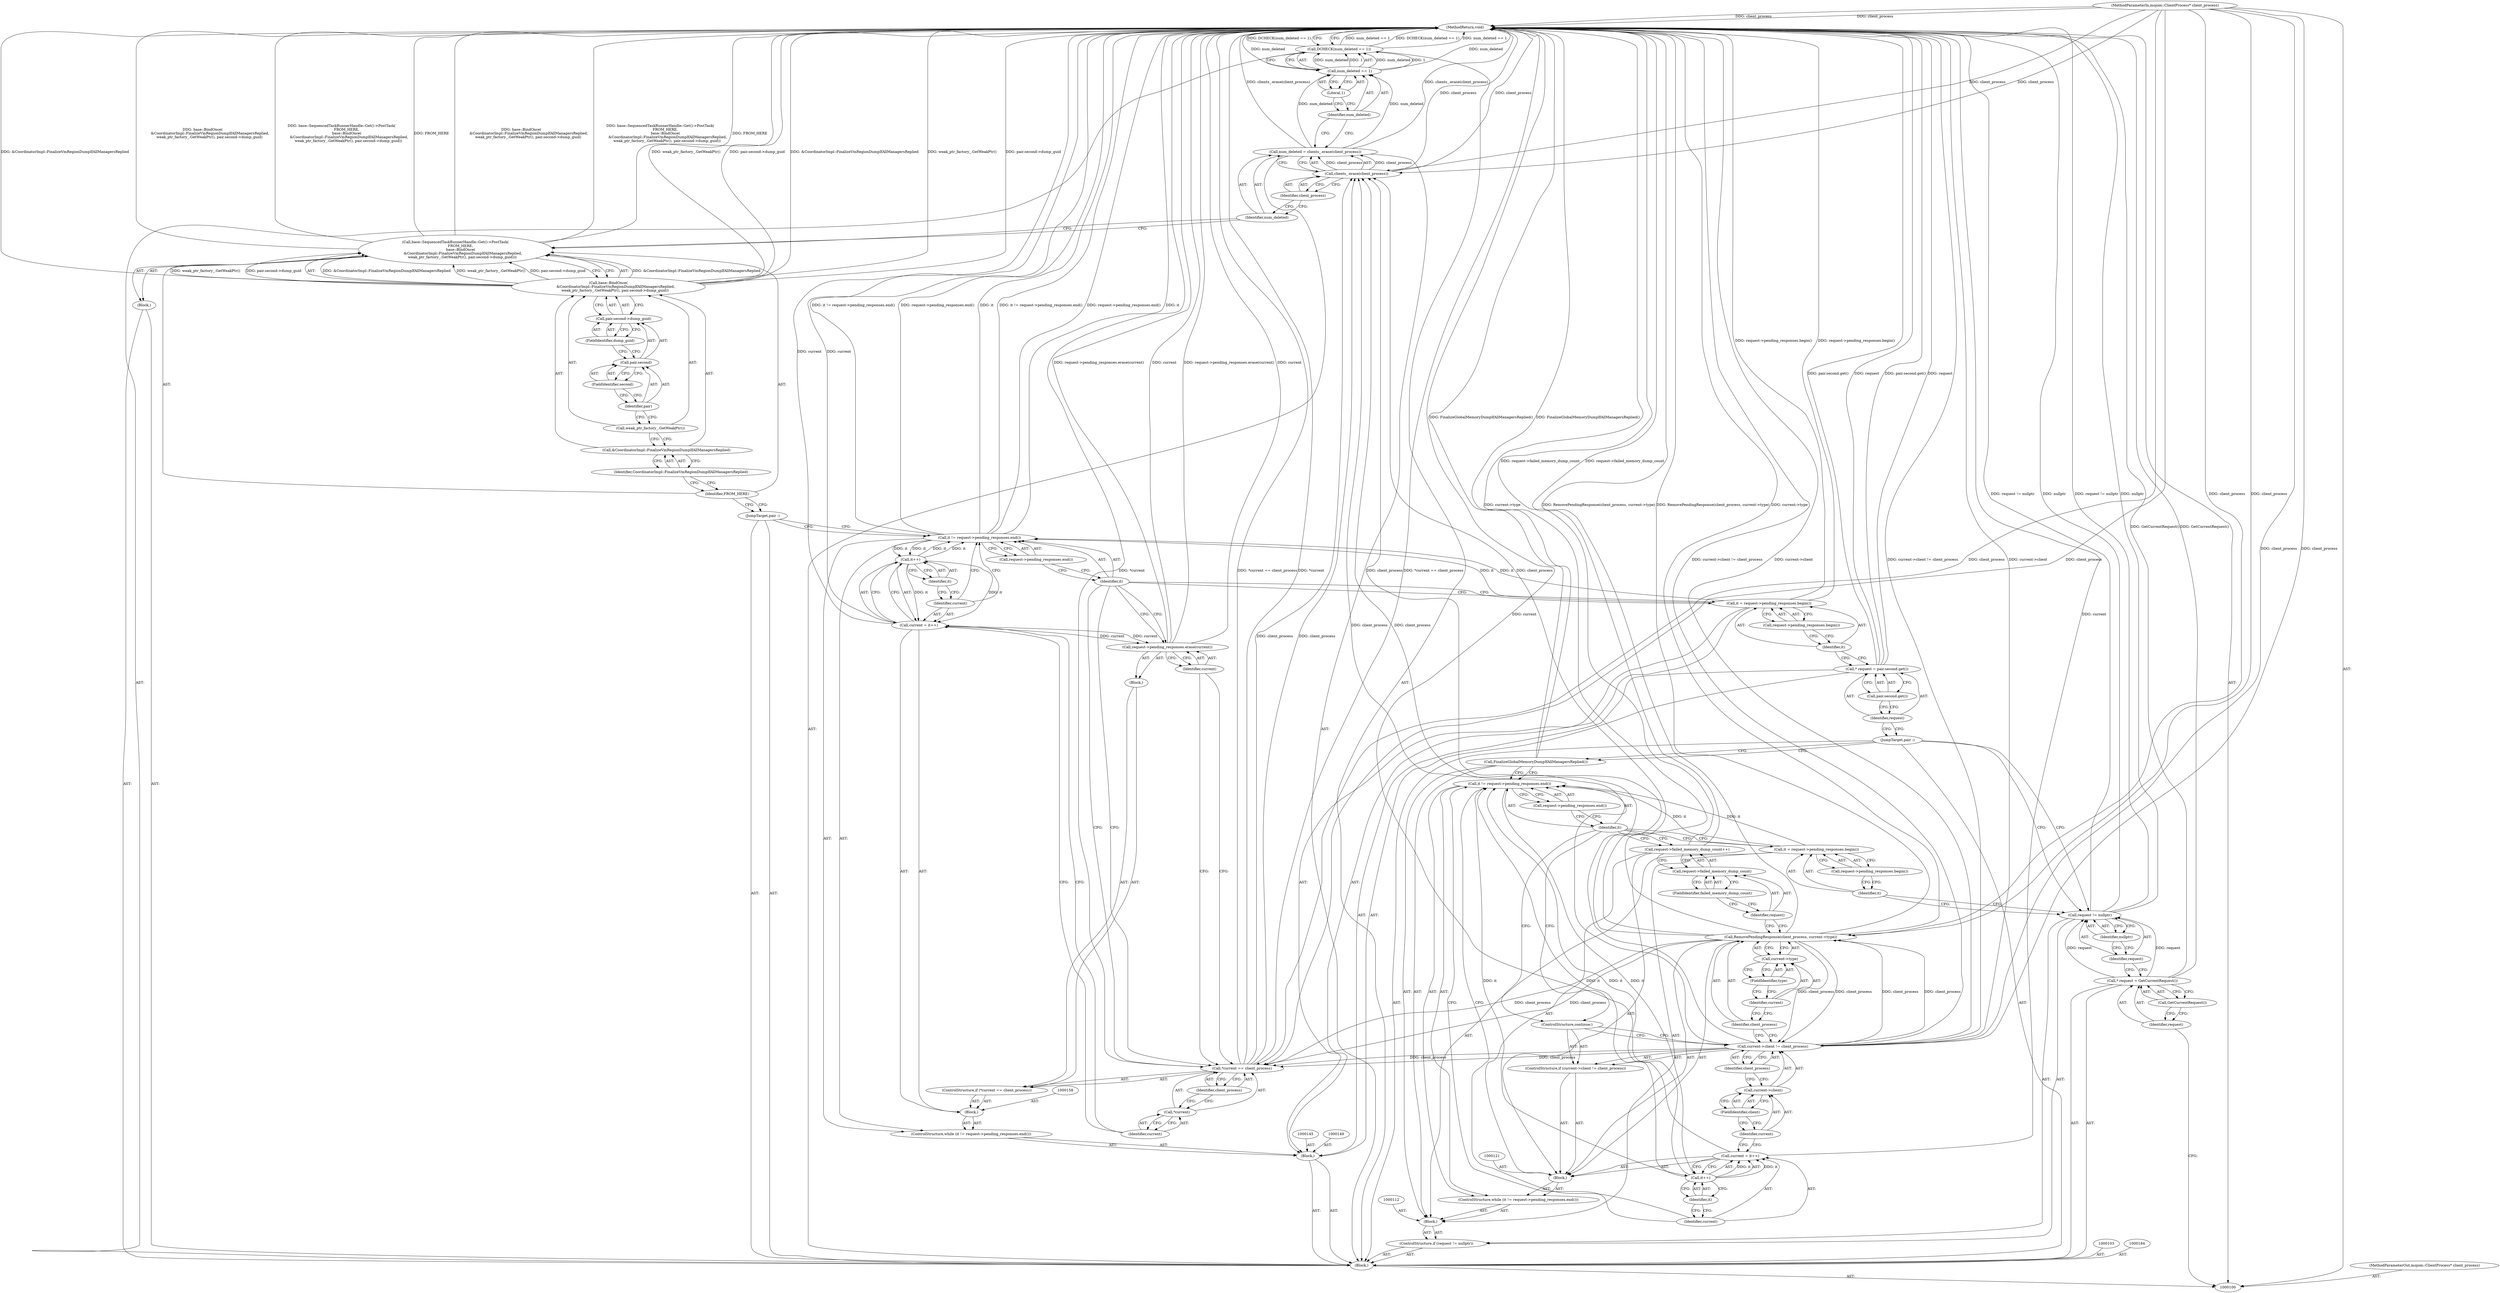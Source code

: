 digraph "0_Chrome_fa76a9f7ef6a028f83f97c181b150ecfd2b13be1_4" {
"1000193" [label="(MethodReturn,void)"];
"1000134" [label="(Identifier,client_process)"];
"1000135" [label="(Call,current->type)"];
"1000136" [label="(Identifier,current)"];
"1000137" [label="(FieldIdentifier,type)"];
"1000133" [label="(Call,RemovePendingResponse(client_process, current->type))"];
"1000141" [label="(FieldIdentifier,failed_memory_dump_count)"];
"1000138" [label="(Call,request->failed_memory_dump_count++)"];
"1000139" [label="(Call,request->failed_memory_dump_count)"];
"1000140" [label="(Identifier,request)"];
"1000142" [label="(Call,FinalizeGlobalMemoryDumpIfAllManagersReplied())"];
"1000143" [label="(JumpTarget,pair :)"];
"1000146" [label="(Call,* request = pair.second.get())"];
"1000147" [label="(Identifier,request)"];
"1000148" [label="(Call,pair.second.get())"];
"1000152" [label="(Call,request->pending_responses.begin())"];
"1000144" [label="(Block,)"];
"1000150" [label="(Call,it = request->pending_responses.begin())"];
"1000151" [label="(Identifier,it)"];
"1000154" [label="(Call,it != request->pending_responses.end())"];
"1000155" [label="(Identifier,it)"];
"1000156" [label="(Call,request->pending_responses.end())"];
"1000153" [label="(ControlStructure,while (it != request->pending_responses.end()))"];
"1000101" [label="(MethodParameterIn,mojom::ClientProcess* client_process)"];
"1000287" [label="(MethodParameterOut,mojom::ClientProcess* client_process)"];
"1000102" [label="(Block,)"];
"1000159" [label="(Call,current = it++)"];
"1000160" [label="(Identifier,current)"];
"1000161" [label="(Call,it++)"];
"1000162" [label="(Identifier,it)"];
"1000157" [label="(Block,)"];
"1000164" [label="(Call,*current == client_process)"];
"1000165" [label="(Call,*current)"];
"1000166" [label="(Identifier,current)"];
"1000167" [label="(Identifier,client_process)"];
"1000168" [label="(Block,)"];
"1000163" [label="(ControlStructure,if (*current == client_process))"];
"1000170" [label="(Identifier,current)"];
"1000169" [label="(Call,request->pending_responses.erase(current))"];
"1000171" [label="(JumpTarget,pair :)"];
"1000172" [label="(Block,)"];
"1000173" [label="(Call,base::SequencedTaskRunnerHandle::Get()->PostTask(\n         FROM_HERE,\n         base::BindOnce(\n             &CoordinatorImpl::FinalizeVmRegionDumpIfAllManagersReplied,\n            weak_ptr_factory_.GetWeakPtr(), pair.second->dump_guid)))"];
"1000174" [label="(Identifier,FROM_HERE)"];
"1000104" [label="(Call,* request = GetCurrentRequest())"];
"1000105" [label="(Identifier,request)"];
"1000106" [label="(Call,GetCurrentRequest())"];
"1000175" [label="(Call,base::BindOnce(\n             &CoordinatorImpl::FinalizeVmRegionDumpIfAllManagersReplied,\n            weak_ptr_factory_.GetWeakPtr(), pair.second->dump_guid))"];
"1000176" [label="(Call,&CoordinatorImpl::FinalizeVmRegionDumpIfAllManagersReplied)"];
"1000177" [label="(Identifier,CoordinatorImpl::FinalizeVmRegionDumpIfAllManagersReplied)"];
"1000178" [label="(Call,weak_ptr_factory_.GetWeakPtr())"];
"1000179" [label="(Call,pair.second->dump_guid)"];
"1000180" [label="(Call,pair.second)"];
"1000181" [label="(Identifier,pair)"];
"1000182" [label="(FieldIdentifier,second)"];
"1000183" [label="(FieldIdentifier,dump_guid)"];
"1000185" [label="(Call,num_deleted = clients_.erase(client_process))"];
"1000186" [label="(Identifier,num_deleted)"];
"1000187" [label="(Call,clients_.erase(client_process))"];
"1000188" [label="(Identifier,client_process)"];
"1000189" [label="(Call,DCHECK(num_deleted == 1))"];
"1000192" [label="(Literal,1)"];
"1000190" [label="(Call,num_deleted == 1)"];
"1000191" [label="(Identifier,num_deleted)"];
"1000110" [label="(Identifier,nullptr)"];
"1000107" [label="(ControlStructure,if (request != nullptr))"];
"1000108" [label="(Call,request != nullptr)"];
"1000109" [label="(Identifier,request)"];
"1000115" [label="(Call,request->pending_responses.begin())"];
"1000111" [label="(Block,)"];
"1000113" [label="(Call,it = request->pending_responses.begin())"];
"1000114" [label="(Identifier,it)"];
"1000117" [label="(Call,it != request->pending_responses.end())"];
"1000118" [label="(Identifier,it)"];
"1000119" [label="(Call,request->pending_responses.end())"];
"1000116" [label="(ControlStructure,while (it != request->pending_responses.end()))"];
"1000120" [label="(Block,)"];
"1000122" [label="(Call,current = it++)"];
"1000123" [label="(Identifier,current)"];
"1000124" [label="(Call,it++)"];
"1000125" [label="(Identifier,it)"];
"1000127" [label="(Call,current->client != client_process)"];
"1000128" [label="(Call,current->client)"];
"1000129" [label="(Identifier,current)"];
"1000130" [label="(FieldIdentifier,client)"];
"1000131" [label="(Identifier,client_process)"];
"1000126" [label="(ControlStructure,if (current->client != client_process))"];
"1000132" [label="(ControlStructure,continue;)"];
"1000193" -> "1000100"  [label="AST: "];
"1000193" -> "1000189"  [label="CFG: "];
"1000164" -> "1000193"  [label="DDG: *current == client_process"];
"1000164" -> "1000193"  [label="DDG: *current"];
"1000108" -> "1000193"  [label="DDG: request != nullptr"];
"1000108" -> "1000193"  [label="DDG: nullptr"];
"1000150" -> "1000193"  [label="DDG: request->pending_responses.begin()"];
"1000154" -> "1000193"  [label="DDG: it"];
"1000154" -> "1000193"  [label="DDG: it != request->pending_responses.end()"];
"1000154" -> "1000193"  [label="DDG: request->pending_responses.end()"];
"1000190" -> "1000193"  [label="DDG: num_deleted"];
"1000127" -> "1000193"  [label="DDG: current->client != client_process"];
"1000127" -> "1000193"  [label="DDG: current->client"];
"1000133" -> "1000193"  [label="DDG: RemovePendingResponse(client_process, current->type)"];
"1000133" -> "1000193"  [label="DDG: current->type"];
"1000187" -> "1000193"  [label="DDG: client_process"];
"1000175" -> "1000193"  [label="DDG: weak_ptr_factory_.GetWeakPtr()"];
"1000175" -> "1000193"  [label="DDG: pair.second->dump_guid"];
"1000175" -> "1000193"  [label="DDG: &CoordinatorImpl::FinalizeVmRegionDumpIfAllManagersReplied"];
"1000185" -> "1000193"  [label="DDG: clients_.erase(client_process)"];
"1000142" -> "1000193"  [label="DDG: FinalizeGlobalMemoryDumpIfAllManagersReplied()"];
"1000169" -> "1000193"  [label="DDG: request->pending_responses.erase(current)"];
"1000169" -> "1000193"  [label="DDG: current"];
"1000189" -> "1000193"  [label="DDG: num_deleted == 1"];
"1000189" -> "1000193"  [label="DDG: DCHECK(num_deleted == 1)"];
"1000159" -> "1000193"  [label="DDG: current"];
"1000122" -> "1000193"  [label="DDG: current"];
"1000138" -> "1000193"  [label="DDG: request->failed_memory_dump_count"];
"1000146" -> "1000193"  [label="DDG: pair.second.get()"];
"1000146" -> "1000193"  [label="DDG: request"];
"1000101" -> "1000193"  [label="DDG: client_process"];
"1000173" -> "1000193"  [label="DDG: base::SequencedTaskRunnerHandle::Get()->PostTask(\n         FROM_HERE,\n         base::BindOnce(\n             &CoordinatorImpl::FinalizeVmRegionDumpIfAllManagersReplied,\n            weak_ptr_factory_.GetWeakPtr(), pair.second->dump_guid))"];
"1000173" -> "1000193"  [label="DDG: FROM_HERE"];
"1000173" -> "1000193"  [label="DDG: base::BindOnce(\n             &CoordinatorImpl::FinalizeVmRegionDumpIfAllManagersReplied,\n            weak_ptr_factory_.GetWeakPtr(), pair.second->dump_guid)"];
"1000104" -> "1000193"  [label="DDG: GetCurrentRequest()"];
"1000134" -> "1000133"  [label="AST: "];
"1000134" -> "1000127"  [label="CFG: "];
"1000136" -> "1000134"  [label="CFG: "];
"1000135" -> "1000133"  [label="AST: "];
"1000135" -> "1000137"  [label="CFG: "];
"1000136" -> "1000135"  [label="AST: "];
"1000137" -> "1000135"  [label="AST: "];
"1000133" -> "1000135"  [label="CFG: "];
"1000136" -> "1000135"  [label="AST: "];
"1000136" -> "1000134"  [label="CFG: "];
"1000137" -> "1000136"  [label="CFG: "];
"1000137" -> "1000135"  [label="AST: "];
"1000137" -> "1000136"  [label="CFG: "];
"1000135" -> "1000137"  [label="CFG: "];
"1000133" -> "1000120"  [label="AST: "];
"1000133" -> "1000135"  [label="CFG: "];
"1000134" -> "1000133"  [label="AST: "];
"1000135" -> "1000133"  [label="AST: "];
"1000140" -> "1000133"  [label="CFG: "];
"1000133" -> "1000193"  [label="DDG: RemovePendingResponse(client_process, current->type)"];
"1000133" -> "1000193"  [label="DDG: current->type"];
"1000133" -> "1000127"  [label="DDG: client_process"];
"1000127" -> "1000133"  [label="DDG: client_process"];
"1000101" -> "1000133"  [label="DDG: client_process"];
"1000133" -> "1000164"  [label="DDG: client_process"];
"1000133" -> "1000187"  [label="DDG: client_process"];
"1000141" -> "1000139"  [label="AST: "];
"1000141" -> "1000140"  [label="CFG: "];
"1000139" -> "1000141"  [label="CFG: "];
"1000138" -> "1000120"  [label="AST: "];
"1000138" -> "1000139"  [label="CFG: "];
"1000139" -> "1000138"  [label="AST: "];
"1000118" -> "1000138"  [label="CFG: "];
"1000138" -> "1000193"  [label="DDG: request->failed_memory_dump_count"];
"1000139" -> "1000138"  [label="AST: "];
"1000139" -> "1000141"  [label="CFG: "];
"1000140" -> "1000139"  [label="AST: "];
"1000141" -> "1000139"  [label="AST: "];
"1000138" -> "1000139"  [label="CFG: "];
"1000140" -> "1000139"  [label="AST: "];
"1000140" -> "1000133"  [label="CFG: "];
"1000141" -> "1000140"  [label="CFG: "];
"1000142" -> "1000111"  [label="AST: "];
"1000142" -> "1000117"  [label="CFG: "];
"1000143" -> "1000142"  [label="CFG: "];
"1000142" -> "1000193"  [label="DDG: FinalizeGlobalMemoryDumpIfAllManagersReplied()"];
"1000143" -> "1000102"  [label="AST: "];
"1000143" -> "1000142"  [label="CFG: "];
"1000143" -> "1000108"  [label="CFG: "];
"1000147" -> "1000143"  [label="CFG: "];
"1000146" -> "1000144"  [label="AST: "];
"1000146" -> "1000148"  [label="CFG: "];
"1000147" -> "1000146"  [label="AST: "];
"1000148" -> "1000146"  [label="AST: "];
"1000151" -> "1000146"  [label="CFG: "];
"1000146" -> "1000193"  [label="DDG: pair.second.get()"];
"1000146" -> "1000193"  [label="DDG: request"];
"1000147" -> "1000146"  [label="AST: "];
"1000147" -> "1000143"  [label="CFG: "];
"1000148" -> "1000147"  [label="CFG: "];
"1000148" -> "1000146"  [label="AST: "];
"1000148" -> "1000147"  [label="CFG: "];
"1000146" -> "1000148"  [label="CFG: "];
"1000152" -> "1000150"  [label="AST: "];
"1000152" -> "1000151"  [label="CFG: "];
"1000150" -> "1000152"  [label="CFG: "];
"1000144" -> "1000102"  [label="AST: "];
"1000145" -> "1000144"  [label="AST: "];
"1000146" -> "1000144"  [label="AST: "];
"1000149" -> "1000144"  [label="AST: "];
"1000150" -> "1000144"  [label="AST: "];
"1000153" -> "1000144"  [label="AST: "];
"1000150" -> "1000144"  [label="AST: "];
"1000150" -> "1000152"  [label="CFG: "];
"1000151" -> "1000150"  [label="AST: "];
"1000152" -> "1000150"  [label="AST: "];
"1000155" -> "1000150"  [label="CFG: "];
"1000150" -> "1000193"  [label="DDG: request->pending_responses.begin()"];
"1000150" -> "1000154"  [label="DDG: it"];
"1000151" -> "1000150"  [label="AST: "];
"1000151" -> "1000146"  [label="CFG: "];
"1000152" -> "1000151"  [label="CFG: "];
"1000154" -> "1000153"  [label="AST: "];
"1000154" -> "1000156"  [label="CFG: "];
"1000155" -> "1000154"  [label="AST: "];
"1000156" -> "1000154"  [label="AST: "];
"1000160" -> "1000154"  [label="CFG: "];
"1000171" -> "1000154"  [label="CFG: "];
"1000154" -> "1000193"  [label="DDG: it"];
"1000154" -> "1000193"  [label="DDG: it != request->pending_responses.end()"];
"1000154" -> "1000193"  [label="DDG: request->pending_responses.end()"];
"1000150" -> "1000154"  [label="DDG: it"];
"1000161" -> "1000154"  [label="DDG: it"];
"1000154" -> "1000161"  [label="DDG: it"];
"1000155" -> "1000154"  [label="AST: "];
"1000155" -> "1000169"  [label="CFG: "];
"1000155" -> "1000164"  [label="CFG: "];
"1000155" -> "1000150"  [label="CFG: "];
"1000156" -> "1000155"  [label="CFG: "];
"1000156" -> "1000154"  [label="AST: "];
"1000156" -> "1000155"  [label="CFG: "];
"1000154" -> "1000156"  [label="CFG: "];
"1000153" -> "1000144"  [label="AST: "];
"1000154" -> "1000153"  [label="AST: "];
"1000157" -> "1000153"  [label="AST: "];
"1000101" -> "1000100"  [label="AST: "];
"1000101" -> "1000193"  [label="DDG: client_process"];
"1000101" -> "1000127"  [label="DDG: client_process"];
"1000101" -> "1000133"  [label="DDG: client_process"];
"1000101" -> "1000164"  [label="DDG: client_process"];
"1000101" -> "1000187"  [label="DDG: client_process"];
"1000287" -> "1000100"  [label="AST: "];
"1000102" -> "1000100"  [label="AST: "];
"1000103" -> "1000102"  [label="AST: "];
"1000104" -> "1000102"  [label="AST: "];
"1000107" -> "1000102"  [label="AST: "];
"1000143" -> "1000102"  [label="AST: "];
"1000144" -> "1000102"  [label="AST: "];
"1000171" -> "1000102"  [label="AST: "];
"1000172" -> "1000102"  [label="AST: "];
"1000184" -> "1000102"  [label="AST: "];
"1000185" -> "1000102"  [label="AST: "];
"1000189" -> "1000102"  [label="AST: "];
"1000159" -> "1000157"  [label="AST: "];
"1000159" -> "1000161"  [label="CFG: "];
"1000160" -> "1000159"  [label="AST: "];
"1000161" -> "1000159"  [label="AST: "];
"1000166" -> "1000159"  [label="CFG: "];
"1000159" -> "1000193"  [label="DDG: current"];
"1000161" -> "1000159"  [label="DDG: it"];
"1000159" -> "1000169"  [label="DDG: current"];
"1000160" -> "1000159"  [label="AST: "];
"1000160" -> "1000154"  [label="CFG: "];
"1000162" -> "1000160"  [label="CFG: "];
"1000161" -> "1000159"  [label="AST: "];
"1000161" -> "1000162"  [label="CFG: "];
"1000162" -> "1000161"  [label="AST: "];
"1000159" -> "1000161"  [label="CFG: "];
"1000161" -> "1000154"  [label="DDG: it"];
"1000161" -> "1000159"  [label="DDG: it"];
"1000154" -> "1000161"  [label="DDG: it"];
"1000162" -> "1000161"  [label="AST: "];
"1000162" -> "1000160"  [label="CFG: "];
"1000161" -> "1000162"  [label="CFG: "];
"1000157" -> "1000153"  [label="AST: "];
"1000158" -> "1000157"  [label="AST: "];
"1000159" -> "1000157"  [label="AST: "];
"1000163" -> "1000157"  [label="AST: "];
"1000164" -> "1000163"  [label="AST: "];
"1000164" -> "1000167"  [label="CFG: "];
"1000165" -> "1000164"  [label="AST: "];
"1000167" -> "1000164"  [label="AST: "];
"1000155" -> "1000164"  [label="CFG: "];
"1000170" -> "1000164"  [label="CFG: "];
"1000164" -> "1000193"  [label="DDG: *current == client_process"];
"1000164" -> "1000193"  [label="DDG: *current"];
"1000127" -> "1000164"  [label="DDG: client_process"];
"1000133" -> "1000164"  [label="DDG: client_process"];
"1000101" -> "1000164"  [label="DDG: client_process"];
"1000164" -> "1000187"  [label="DDG: client_process"];
"1000165" -> "1000164"  [label="AST: "];
"1000165" -> "1000166"  [label="CFG: "];
"1000166" -> "1000165"  [label="AST: "];
"1000167" -> "1000165"  [label="CFG: "];
"1000166" -> "1000165"  [label="AST: "];
"1000166" -> "1000159"  [label="CFG: "];
"1000165" -> "1000166"  [label="CFG: "];
"1000167" -> "1000164"  [label="AST: "];
"1000167" -> "1000165"  [label="CFG: "];
"1000164" -> "1000167"  [label="CFG: "];
"1000168" -> "1000163"  [label="AST: "];
"1000169" -> "1000168"  [label="AST: "];
"1000163" -> "1000157"  [label="AST: "];
"1000164" -> "1000163"  [label="AST: "];
"1000168" -> "1000163"  [label="AST: "];
"1000170" -> "1000169"  [label="AST: "];
"1000170" -> "1000164"  [label="CFG: "];
"1000169" -> "1000170"  [label="CFG: "];
"1000169" -> "1000168"  [label="AST: "];
"1000169" -> "1000170"  [label="CFG: "];
"1000170" -> "1000169"  [label="AST: "];
"1000155" -> "1000169"  [label="CFG: "];
"1000169" -> "1000193"  [label="DDG: request->pending_responses.erase(current)"];
"1000169" -> "1000193"  [label="DDG: current"];
"1000159" -> "1000169"  [label="DDG: current"];
"1000171" -> "1000102"  [label="AST: "];
"1000171" -> "1000154"  [label="CFG: "];
"1000174" -> "1000171"  [label="CFG: "];
"1000172" -> "1000102"  [label="AST: "];
"1000173" -> "1000172"  [label="AST: "];
"1000173" -> "1000172"  [label="AST: "];
"1000173" -> "1000175"  [label="CFG: "];
"1000174" -> "1000173"  [label="AST: "];
"1000175" -> "1000173"  [label="AST: "];
"1000186" -> "1000173"  [label="CFG: "];
"1000173" -> "1000193"  [label="DDG: base::SequencedTaskRunnerHandle::Get()->PostTask(\n         FROM_HERE,\n         base::BindOnce(\n             &CoordinatorImpl::FinalizeVmRegionDumpIfAllManagersReplied,\n            weak_ptr_factory_.GetWeakPtr(), pair.second->dump_guid))"];
"1000173" -> "1000193"  [label="DDG: FROM_HERE"];
"1000173" -> "1000193"  [label="DDG: base::BindOnce(\n             &CoordinatorImpl::FinalizeVmRegionDumpIfAllManagersReplied,\n            weak_ptr_factory_.GetWeakPtr(), pair.second->dump_guid)"];
"1000175" -> "1000173"  [label="DDG: &CoordinatorImpl::FinalizeVmRegionDumpIfAllManagersReplied"];
"1000175" -> "1000173"  [label="DDG: weak_ptr_factory_.GetWeakPtr()"];
"1000175" -> "1000173"  [label="DDG: pair.second->dump_guid"];
"1000174" -> "1000173"  [label="AST: "];
"1000174" -> "1000171"  [label="CFG: "];
"1000177" -> "1000174"  [label="CFG: "];
"1000104" -> "1000102"  [label="AST: "];
"1000104" -> "1000106"  [label="CFG: "];
"1000105" -> "1000104"  [label="AST: "];
"1000106" -> "1000104"  [label="AST: "];
"1000109" -> "1000104"  [label="CFG: "];
"1000104" -> "1000193"  [label="DDG: GetCurrentRequest()"];
"1000104" -> "1000108"  [label="DDG: request"];
"1000105" -> "1000104"  [label="AST: "];
"1000105" -> "1000100"  [label="CFG: "];
"1000106" -> "1000105"  [label="CFG: "];
"1000106" -> "1000104"  [label="AST: "];
"1000106" -> "1000105"  [label="CFG: "];
"1000104" -> "1000106"  [label="CFG: "];
"1000175" -> "1000173"  [label="AST: "];
"1000175" -> "1000179"  [label="CFG: "];
"1000176" -> "1000175"  [label="AST: "];
"1000178" -> "1000175"  [label="AST: "];
"1000179" -> "1000175"  [label="AST: "];
"1000173" -> "1000175"  [label="CFG: "];
"1000175" -> "1000193"  [label="DDG: weak_ptr_factory_.GetWeakPtr()"];
"1000175" -> "1000193"  [label="DDG: pair.second->dump_guid"];
"1000175" -> "1000193"  [label="DDG: &CoordinatorImpl::FinalizeVmRegionDumpIfAllManagersReplied"];
"1000175" -> "1000173"  [label="DDG: &CoordinatorImpl::FinalizeVmRegionDumpIfAllManagersReplied"];
"1000175" -> "1000173"  [label="DDG: weak_ptr_factory_.GetWeakPtr()"];
"1000175" -> "1000173"  [label="DDG: pair.second->dump_guid"];
"1000176" -> "1000175"  [label="AST: "];
"1000176" -> "1000177"  [label="CFG: "];
"1000177" -> "1000176"  [label="AST: "];
"1000178" -> "1000176"  [label="CFG: "];
"1000177" -> "1000176"  [label="AST: "];
"1000177" -> "1000174"  [label="CFG: "];
"1000176" -> "1000177"  [label="CFG: "];
"1000178" -> "1000175"  [label="AST: "];
"1000178" -> "1000176"  [label="CFG: "];
"1000181" -> "1000178"  [label="CFG: "];
"1000179" -> "1000175"  [label="AST: "];
"1000179" -> "1000183"  [label="CFG: "];
"1000180" -> "1000179"  [label="AST: "];
"1000183" -> "1000179"  [label="AST: "];
"1000175" -> "1000179"  [label="CFG: "];
"1000180" -> "1000179"  [label="AST: "];
"1000180" -> "1000182"  [label="CFG: "];
"1000181" -> "1000180"  [label="AST: "];
"1000182" -> "1000180"  [label="AST: "];
"1000183" -> "1000180"  [label="CFG: "];
"1000181" -> "1000180"  [label="AST: "];
"1000181" -> "1000178"  [label="CFG: "];
"1000182" -> "1000181"  [label="CFG: "];
"1000182" -> "1000180"  [label="AST: "];
"1000182" -> "1000181"  [label="CFG: "];
"1000180" -> "1000182"  [label="CFG: "];
"1000183" -> "1000179"  [label="AST: "];
"1000183" -> "1000180"  [label="CFG: "];
"1000179" -> "1000183"  [label="CFG: "];
"1000185" -> "1000102"  [label="AST: "];
"1000185" -> "1000187"  [label="CFG: "];
"1000186" -> "1000185"  [label="AST: "];
"1000187" -> "1000185"  [label="AST: "];
"1000191" -> "1000185"  [label="CFG: "];
"1000185" -> "1000193"  [label="DDG: clients_.erase(client_process)"];
"1000187" -> "1000185"  [label="DDG: client_process"];
"1000185" -> "1000190"  [label="DDG: num_deleted"];
"1000186" -> "1000185"  [label="AST: "];
"1000186" -> "1000173"  [label="CFG: "];
"1000188" -> "1000186"  [label="CFG: "];
"1000187" -> "1000185"  [label="AST: "];
"1000187" -> "1000188"  [label="CFG: "];
"1000188" -> "1000187"  [label="AST: "];
"1000185" -> "1000187"  [label="CFG: "];
"1000187" -> "1000193"  [label="DDG: client_process"];
"1000187" -> "1000185"  [label="DDG: client_process"];
"1000127" -> "1000187"  [label="DDG: client_process"];
"1000164" -> "1000187"  [label="DDG: client_process"];
"1000133" -> "1000187"  [label="DDG: client_process"];
"1000101" -> "1000187"  [label="DDG: client_process"];
"1000188" -> "1000187"  [label="AST: "];
"1000188" -> "1000186"  [label="CFG: "];
"1000187" -> "1000188"  [label="CFG: "];
"1000189" -> "1000102"  [label="AST: "];
"1000189" -> "1000190"  [label="CFG: "];
"1000190" -> "1000189"  [label="AST: "];
"1000193" -> "1000189"  [label="CFG: "];
"1000189" -> "1000193"  [label="DDG: num_deleted == 1"];
"1000189" -> "1000193"  [label="DDG: DCHECK(num_deleted == 1)"];
"1000190" -> "1000189"  [label="DDG: num_deleted"];
"1000190" -> "1000189"  [label="DDG: 1"];
"1000192" -> "1000190"  [label="AST: "];
"1000192" -> "1000191"  [label="CFG: "];
"1000190" -> "1000192"  [label="CFG: "];
"1000190" -> "1000189"  [label="AST: "];
"1000190" -> "1000192"  [label="CFG: "];
"1000191" -> "1000190"  [label="AST: "];
"1000192" -> "1000190"  [label="AST: "];
"1000189" -> "1000190"  [label="CFG: "];
"1000190" -> "1000193"  [label="DDG: num_deleted"];
"1000190" -> "1000189"  [label="DDG: num_deleted"];
"1000190" -> "1000189"  [label="DDG: 1"];
"1000185" -> "1000190"  [label="DDG: num_deleted"];
"1000191" -> "1000190"  [label="AST: "];
"1000191" -> "1000185"  [label="CFG: "];
"1000192" -> "1000191"  [label="CFG: "];
"1000110" -> "1000108"  [label="AST: "];
"1000110" -> "1000109"  [label="CFG: "];
"1000108" -> "1000110"  [label="CFG: "];
"1000107" -> "1000102"  [label="AST: "];
"1000108" -> "1000107"  [label="AST: "];
"1000111" -> "1000107"  [label="AST: "];
"1000108" -> "1000107"  [label="AST: "];
"1000108" -> "1000110"  [label="CFG: "];
"1000109" -> "1000108"  [label="AST: "];
"1000110" -> "1000108"  [label="AST: "];
"1000114" -> "1000108"  [label="CFG: "];
"1000143" -> "1000108"  [label="CFG: "];
"1000108" -> "1000193"  [label="DDG: request != nullptr"];
"1000108" -> "1000193"  [label="DDG: nullptr"];
"1000104" -> "1000108"  [label="DDG: request"];
"1000109" -> "1000108"  [label="AST: "];
"1000109" -> "1000104"  [label="CFG: "];
"1000110" -> "1000109"  [label="CFG: "];
"1000115" -> "1000113"  [label="AST: "];
"1000115" -> "1000114"  [label="CFG: "];
"1000113" -> "1000115"  [label="CFG: "];
"1000111" -> "1000107"  [label="AST: "];
"1000112" -> "1000111"  [label="AST: "];
"1000113" -> "1000111"  [label="AST: "];
"1000116" -> "1000111"  [label="AST: "];
"1000142" -> "1000111"  [label="AST: "];
"1000113" -> "1000111"  [label="AST: "];
"1000113" -> "1000115"  [label="CFG: "];
"1000114" -> "1000113"  [label="AST: "];
"1000115" -> "1000113"  [label="AST: "];
"1000118" -> "1000113"  [label="CFG: "];
"1000113" -> "1000117"  [label="DDG: it"];
"1000114" -> "1000113"  [label="AST: "];
"1000114" -> "1000108"  [label="CFG: "];
"1000115" -> "1000114"  [label="CFG: "];
"1000117" -> "1000116"  [label="AST: "];
"1000117" -> "1000119"  [label="CFG: "];
"1000118" -> "1000117"  [label="AST: "];
"1000119" -> "1000117"  [label="AST: "];
"1000123" -> "1000117"  [label="CFG: "];
"1000142" -> "1000117"  [label="CFG: "];
"1000124" -> "1000117"  [label="DDG: it"];
"1000113" -> "1000117"  [label="DDG: it"];
"1000117" -> "1000124"  [label="DDG: it"];
"1000118" -> "1000117"  [label="AST: "];
"1000118" -> "1000138"  [label="CFG: "];
"1000118" -> "1000132"  [label="CFG: "];
"1000118" -> "1000113"  [label="CFG: "];
"1000119" -> "1000118"  [label="CFG: "];
"1000119" -> "1000117"  [label="AST: "];
"1000119" -> "1000118"  [label="CFG: "];
"1000117" -> "1000119"  [label="CFG: "];
"1000116" -> "1000111"  [label="AST: "];
"1000117" -> "1000116"  [label="AST: "];
"1000120" -> "1000116"  [label="AST: "];
"1000120" -> "1000116"  [label="AST: "];
"1000121" -> "1000120"  [label="AST: "];
"1000122" -> "1000120"  [label="AST: "];
"1000126" -> "1000120"  [label="AST: "];
"1000133" -> "1000120"  [label="AST: "];
"1000138" -> "1000120"  [label="AST: "];
"1000122" -> "1000120"  [label="AST: "];
"1000122" -> "1000124"  [label="CFG: "];
"1000123" -> "1000122"  [label="AST: "];
"1000124" -> "1000122"  [label="AST: "];
"1000129" -> "1000122"  [label="CFG: "];
"1000122" -> "1000193"  [label="DDG: current"];
"1000124" -> "1000122"  [label="DDG: it"];
"1000123" -> "1000122"  [label="AST: "];
"1000123" -> "1000117"  [label="CFG: "];
"1000125" -> "1000123"  [label="CFG: "];
"1000124" -> "1000122"  [label="AST: "];
"1000124" -> "1000125"  [label="CFG: "];
"1000125" -> "1000124"  [label="AST: "];
"1000122" -> "1000124"  [label="CFG: "];
"1000124" -> "1000117"  [label="DDG: it"];
"1000124" -> "1000122"  [label="DDG: it"];
"1000117" -> "1000124"  [label="DDG: it"];
"1000125" -> "1000124"  [label="AST: "];
"1000125" -> "1000123"  [label="CFG: "];
"1000124" -> "1000125"  [label="CFG: "];
"1000127" -> "1000126"  [label="AST: "];
"1000127" -> "1000131"  [label="CFG: "];
"1000128" -> "1000127"  [label="AST: "];
"1000131" -> "1000127"  [label="AST: "];
"1000132" -> "1000127"  [label="CFG: "];
"1000134" -> "1000127"  [label="CFG: "];
"1000127" -> "1000193"  [label="DDG: current->client != client_process"];
"1000127" -> "1000193"  [label="DDG: current->client"];
"1000133" -> "1000127"  [label="DDG: client_process"];
"1000101" -> "1000127"  [label="DDG: client_process"];
"1000127" -> "1000133"  [label="DDG: client_process"];
"1000127" -> "1000164"  [label="DDG: client_process"];
"1000127" -> "1000187"  [label="DDG: client_process"];
"1000128" -> "1000127"  [label="AST: "];
"1000128" -> "1000130"  [label="CFG: "];
"1000129" -> "1000128"  [label="AST: "];
"1000130" -> "1000128"  [label="AST: "];
"1000131" -> "1000128"  [label="CFG: "];
"1000129" -> "1000128"  [label="AST: "];
"1000129" -> "1000122"  [label="CFG: "];
"1000130" -> "1000129"  [label="CFG: "];
"1000130" -> "1000128"  [label="AST: "];
"1000130" -> "1000129"  [label="CFG: "];
"1000128" -> "1000130"  [label="CFG: "];
"1000131" -> "1000127"  [label="AST: "];
"1000131" -> "1000128"  [label="CFG: "];
"1000127" -> "1000131"  [label="CFG: "];
"1000126" -> "1000120"  [label="AST: "];
"1000127" -> "1000126"  [label="AST: "];
"1000132" -> "1000126"  [label="AST: "];
"1000132" -> "1000126"  [label="AST: "];
"1000132" -> "1000127"  [label="CFG: "];
"1000118" -> "1000132"  [label="CFG: "];
}
